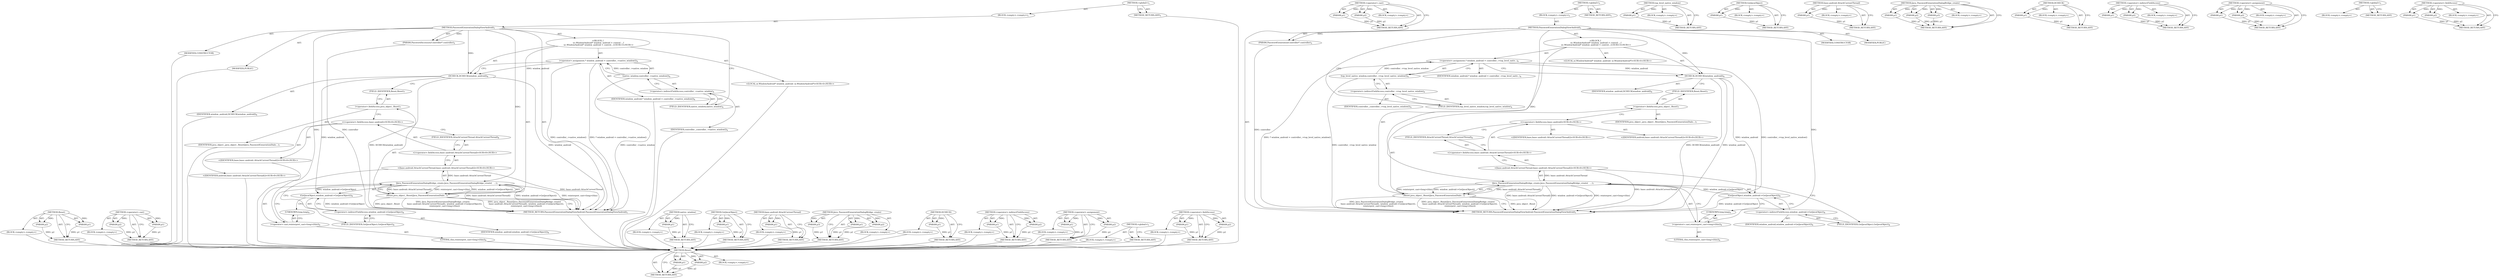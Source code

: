 digraph "&lt;operator&gt;.fieldAccess" {
vulnerable_83 [label=<(METHOD,Reset)>];
vulnerable_84 [label=<(PARAM,p1)>];
vulnerable_85 [label=<(PARAM,p2)>];
vulnerable_86 [label=<(BLOCK,&lt;empty&gt;,&lt;empty&gt;)>];
vulnerable_87 [label=<(METHOD_RETURN,ANY)>];
vulnerable_107 [label=<(METHOD,&lt;operator&gt;.cast)>];
vulnerable_108 [label=<(PARAM,p1)>];
vulnerable_109 [label=<(PARAM,p2)>];
vulnerable_110 [label=<(BLOCK,&lt;empty&gt;,&lt;empty&gt;)>];
vulnerable_111 [label=<(METHOD_RETURN,ANY)>];
vulnerable_6 [label=<(METHOD,&lt;global&gt;)<SUB>1</SUB>>];
vulnerable_7 [label=<(BLOCK,&lt;empty&gt;,&lt;empty&gt;)<SUB>1</SUB>>];
vulnerable_8 [label=<(METHOD,PasswordGenerationDialogViewAndroid)<SUB>1</SUB>>];
vulnerable_9 [label=<(PARAM,PasswordAccessoryController* controller)<SUB>2</SUB>>];
vulnerable_10 [label="<(BLOCK,{
  ui::WindowAndroid* window_android = control...,{
  ui::WindowAndroid* window_android = control...)<SUB>3</SUB>>"];
vulnerable_11 [label="<(LOCAL,ui.WindowAndroid* window_android: ui.WindowAndroid*)<SUB>4</SUB>>"];
vulnerable_12 [label=<(&lt;operator&gt;.assignment,* window_android = controller_-&gt;native_window())<SUB>4</SUB>>];
vulnerable_13 [label=<(IDENTIFIER,window_android,* window_android = controller_-&gt;native_window())<SUB>4</SUB>>];
vulnerable_14 [label=<(native_window,controller_-&gt;native_window())<SUB>4</SUB>>];
vulnerable_15 [label=<(&lt;operator&gt;.indirectFieldAccess,controller_-&gt;native_window)<SUB>4</SUB>>];
vulnerable_16 [label=<(IDENTIFIER,controller_,controller_-&gt;native_window())<SUB>4</SUB>>];
vulnerable_17 [label=<(FIELD_IDENTIFIER,native_window,native_window)<SUB>4</SUB>>];
vulnerable_18 [label=<(DCHECK,DCHECK(window_android))<SUB>6</SUB>>];
vulnerable_19 [label=<(IDENTIFIER,window_android,DCHECK(window_android))<SUB>6</SUB>>];
vulnerable_20 [label=<(Reset,java_object_.Reset(Java_PasswordGenerationDialo...)<SUB>7</SUB>>];
vulnerable_21 [label=<(&lt;operator&gt;.fieldAccess,java_object_.Reset)<SUB>7</SUB>>];
vulnerable_22 [label=<(IDENTIFIER,java_object_,java_object_.Reset(Java_PasswordGenerationDialo...)<SUB>7</SUB>>];
vulnerable_23 [label=<(FIELD_IDENTIFIER,Reset,Reset)<SUB>7</SUB>>];
vulnerable_24 [label=<(Java_PasswordGenerationDialogBridge_create,Java_PasswordGenerationDialogBridge_create(
   ...)<SUB>7</SUB>>];
vulnerable_25 [label="<(base.android.AttachCurrentThread,base::android::AttachCurrentThread())<SUB>8</SUB>>"];
vulnerable_26 [label="<(&lt;operator&gt;.fieldAccess,base::android::AttachCurrentThread)<SUB>8</SUB>>"];
vulnerable_27 [label="<(&lt;operator&gt;.fieldAccess,base::android)<SUB>8</SUB>>"];
vulnerable_28 [label="<(IDENTIFIER,base,base::android::AttachCurrentThread())<SUB>8</SUB>>"];
vulnerable_29 [label="<(IDENTIFIER,android,base::android::AttachCurrentThread())<SUB>8</SUB>>"];
vulnerable_30 [label=<(FIELD_IDENTIFIER,AttachCurrentThread,AttachCurrentThread)<SUB>8</SUB>>];
vulnerable_31 [label=<(GetJavaObject,window_android-&gt;GetJavaObject())<SUB>8</SUB>>];
vulnerable_32 [label=<(&lt;operator&gt;.indirectFieldAccess,window_android-&gt;GetJavaObject)<SUB>8</SUB>>];
vulnerable_33 [label=<(IDENTIFIER,window_android,window_android-&gt;GetJavaObject())<SUB>8</SUB>>];
vulnerable_34 [label=<(FIELD_IDENTIFIER,GetJavaObject,GetJavaObject)<SUB>8</SUB>>];
vulnerable_35 [label=<(&lt;operator&gt;.cast,reinterpret_cast&lt;long&gt;(this))<SUB>9</SUB>>];
vulnerable_36 [label=<(UNKNOWN,long,long)<SUB>9</SUB>>];
vulnerable_37 [label=<(LITERAL,this,reinterpret_cast&lt;long&gt;(this))<SUB>9</SUB>>];
vulnerable_38 [label=<(MODIFIER,CONSTRUCTOR)>];
vulnerable_39 [label=<(MODIFIER,PUBLIC)>];
vulnerable_40 [label=<(METHOD_RETURN,PasswordGenerationDialogViewAndroid.PasswordGenerationDialogViewAndroid)<SUB>1</SUB>>];
vulnerable_42 [label=<(METHOD_RETURN,ANY)<SUB>1</SUB>>];
vulnerable_70 [label=<(METHOD,native_window)>];
vulnerable_71 [label=<(PARAM,p1)>];
vulnerable_72 [label=<(BLOCK,&lt;empty&gt;,&lt;empty&gt;)>];
vulnerable_73 [label=<(METHOD_RETURN,ANY)>];
vulnerable_103 [label=<(METHOD,GetJavaObject)>];
vulnerable_104 [label=<(PARAM,p1)>];
vulnerable_105 [label=<(BLOCK,&lt;empty&gt;,&lt;empty&gt;)>];
vulnerable_106 [label=<(METHOD_RETURN,ANY)>];
vulnerable_99 [label=<(METHOD,base.android.AttachCurrentThread)>];
vulnerable_100 [label=<(PARAM,p1)>];
vulnerable_101 [label=<(BLOCK,&lt;empty&gt;,&lt;empty&gt;)>];
vulnerable_102 [label=<(METHOD_RETURN,ANY)>];
vulnerable_93 [label=<(METHOD,Java_PasswordGenerationDialogBridge_create)>];
vulnerable_94 [label=<(PARAM,p1)>];
vulnerable_95 [label=<(PARAM,p2)>];
vulnerable_96 [label=<(PARAM,p3)>];
vulnerable_97 [label=<(BLOCK,&lt;empty&gt;,&lt;empty&gt;)>];
vulnerable_98 [label=<(METHOD_RETURN,ANY)>];
vulnerable_79 [label=<(METHOD,DCHECK)>];
vulnerable_80 [label=<(PARAM,p1)>];
vulnerable_81 [label=<(BLOCK,&lt;empty&gt;,&lt;empty&gt;)>];
vulnerable_82 [label=<(METHOD_RETURN,ANY)>];
vulnerable_74 [label=<(METHOD,&lt;operator&gt;.indirectFieldAccess)>];
vulnerable_75 [label=<(PARAM,p1)>];
vulnerable_76 [label=<(PARAM,p2)>];
vulnerable_77 [label=<(BLOCK,&lt;empty&gt;,&lt;empty&gt;)>];
vulnerable_78 [label=<(METHOD_RETURN,ANY)>];
vulnerable_65 [label=<(METHOD,&lt;operator&gt;.assignment)>];
vulnerable_66 [label=<(PARAM,p1)>];
vulnerable_67 [label=<(PARAM,p2)>];
vulnerable_68 [label=<(BLOCK,&lt;empty&gt;,&lt;empty&gt;)>];
vulnerable_69 [label=<(METHOD_RETURN,ANY)>];
vulnerable_59 [label=<(METHOD,&lt;global&gt;)<SUB>1</SUB>>];
vulnerable_60 [label=<(BLOCK,&lt;empty&gt;,&lt;empty&gt;)>];
vulnerable_61 [label=<(METHOD_RETURN,ANY)>];
vulnerable_88 [label=<(METHOD,&lt;operator&gt;.fieldAccess)>];
vulnerable_89 [label=<(PARAM,p1)>];
vulnerable_90 [label=<(PARAM,p2)>];
vulnerable_91 [label=<(BLOCK,&lt;empty&gt;,&lt;empty&gt;)>];
vulnerable_92 [label=<(METHOD_RETURN,ANY)>];
fixed_83 [label=<(METHOD,Reset)>];
fixed_84 [label=<(PARAM,p1)>];
fixed_85 [label=<(PARAM,p2)>];
fixed_86 [label=<(BLOCK,&lt;empty&gt;,&lt;empty&gt;)>];
fixed_87 [label=<(METHOD_RETURN,ANY)>];
fixed_107 [label=<(METHOD,&lt;operator&gt;.cast)>];
fixed_108 [label=<(PARAM,p1)>];
fixed_109 [label=<(PARAM,p2)>];
fixed_110 [label=<(BLOCK,&lt;empty&gt;,&lt;empty&gt;)>];
fixed_111 [label=<(METHOD_RETURN,ANY)>];
fixed_6 [label=<(METHOD,&lt;global&gt;)<SUB>1</SUB>>];
fixed_7 [label=<(BLOCK,&lt;empty&gt;,&lt;empty&gt;)<SUB>1</SUB>>];
fixed_8 [label=<(METHOD,PasswordGenerationDialogViewAndroid)<SUB>1</SUB>>];
fixed_9 [label=<(PARAM,PasswordGenerationController* controller)<SUB>2</SUB>>];
fixed_10 [label="<(BLOCK,{
  ui::WindowAndroid* window_android = control...,{
  ui::WindowAndroid* window_android = control...)<SUB>3</SUB>>"];
fixed_11 [label="<(LOCAL,ui.WindowAndroid* window_android: ui.WindowAndroid*)<SUB>4</SUB>>"];
fixed_12 [label=<(&lt;operator&gt;.assignment,* window_android = controller_-&gt;top_level_nativ...)<SUB>4</SUB>>];
fixed_13 [label=<(IDENTIFIER,window_android,* window_android = controller_-&gt;top_level_nativ...)<SUB>4</SUB>>];
fixed_14 [label=<(top_level_native_window,controller_-&gt;top_level_native_window())<SUB>4</SUB>>];
fixed_15 [label=<(&lt;operator&gt;.indirectFieldAccess,controller_-&gt;top_level_native_window)<SUB>4</SUB>>];
fixed_16 [label=<(IDENTIFIER,controller_,controller_-&gt;top_level_native_window())<SUB>4</SUB>>];
fixed_17 [label=<(FIELD_IDENTIFIER,top_level_native_window,top_level_native_window)<SUB>4</SUB>>];
fixed_18 [label=<(DCHECK,DCHECK(window_android))<SUB>6</SUB>>];
fixed_19 [label=<(IDENTIFIER,window_android,DCHECK(window_android))<SUB>6</SUB>>];
fixed_20 [label=<(Reset,java_object_.Reset(Java_PasswordGenerationDialo...)<SUB>7</SUB>>];
fixed_21 [label=<(&lt;operator&gt;.fieldAccess,java_object_.Reset)<SUB>7</SUB>>];
fixed_22 [label=<(IDENTIFIER,java_object_,java_object_.Reset(Java_PasswordGenerationDialo...)<SUB>7</SUB>>];
fixed_23 [label=<(FIELD_IDENTIFIER,Reset,Reset)<SUB>7</SUB>>];
fixed_24 [label=<(Java_PasswordGenerationDialogBridge_create,Java_PasswordGenerationDialogBridge_create(
   ...)<SUB>7</SUB>>];
fixed_25 [label="<(base.android.AttachCurrentThread,base::android::AttachCurrentThread())<SUB>8</SUB>>"];
fixed_26 [label="<(&lt;operator&gt;.fieldAccess,base::android::AttachCurrentThread)<SUB>8</SUB>>"];
fixed_27 [label="<(&lt;operator&gt;.fieldAccess,base::android)<SUB>8</SUB>>"];
fixed_28 [label="<(IDENTIFIER,base,base::android::AttachCurrentThread())<SUB>8</SUB>>"];
fixed_29 [label="<(IDENTIFIER,android,base::android::AttachCurrentThread())<SUB>8</SUB>>"];
fixed_30 [label=<(FIELD_IDENTIFIER,AttachCurrentThread,AttachCurrentThread)<SUB>8</SUB>>];
fixed_31 [label=<(GetJavaObject,window_android-&gt;GetJavaObject())<SUB>8</SUB>>];
fixed_32 [label=<(&lt;operator&gt;.indirectFieldAccess,window_android-&gt;GetJavaObject)<SUB>8</SUB>>];
fixed_33 [label=<(IDENTIFIER,window_android,window_android-&gt;GetJavaObject())<SUB>8</SUB>>];
fixed_34 [label=<(FIELD_IDENTIFIER,GetJavaObject,GetJavaObject)<SUB>8</SUB>>];
fixed_35 [label=<(&lt;operator&gt;.cast,reinterpret_cast&lt;long&gt;(this))<SUB>9</SUB>>];
fixed_36 [label=<(UNKNOWN,long,long)<SUB>9</SUB>>];
fixed_37 [label=<(LITERAL,this,reinterpret_cast&lt;long&gt;(this))<SUB>9</SUB>>];
fixed_38 [label=<(MODIFIER,CONSTRUCTOR)>];
fixed_39 [label=<(MODIFIER,PUBLIC)>];
fixed_40 [label=<(METHOD_RETURN,PasswordGenerationDialogViewAndroid.PasswordGenerationDialogViewAndroid)<SUB>1</SUB>>];
fixed_42 [label=<(METHOD_RETURN,ANY)<SUB>1</SUB>>];
fixed_70 [label=<(METHOD,top_level_native_window)>];
fixed_71 [label=<(PARAM,p1)>];
fixed_72 [label=<(BLOCK,&lt;empty&gt;,&lt;empty&gt;)>];
fixed_73 [label=<(METHOD_RETURN,ANY)>];
fixed_103 [label=<(METHOD,GetJavaObject)>];
fixed_104 [label=<(PARAM,p1)>];
fixed_105 [label=<(BLOCK,&lt;empty&gt;,&lt;empty&gt;)>];
fixed_106 [label=<(METHOD_RETURN,ANY)>];
fixed_99 [label=<(METHOD,base.android.AttachCurrentThread)>];
fixed_100 [label=<(PARAM,p1)>];
fixed_101 [label=<(BLOCK,&lt;empty&gt;,&lt;empty&gt;)>];
fixed_102 [label=<(METHOD_RETURN,ANY)>];
fixed_93 [label=<(METHOD,Java_PasswordGenerationDialogBridge_create)>];
fixed_94 [label=<(PARAM,p1)>];
fixed_95 [label=<(PARAM,p2)>];
fixed_96 [label=<(PARAM,p3)>];
fixed_97 [label=<(BLOCK,&lt;empty&gt;,&lt;empty&gt;)>];
fixed_98 [label=<(METHOD_RETURN,ANY)>];
fixed_79 [label=<(METHOD,DCHECK)>];
fixed_80 [label=<(PARAM,p1)>];
fixed_81 [label=<(BLOCK,&lt;empty&gt;,&lt;empty&gt;)>];
fixed_82 [label=<(METHOD_RETURN,ANY)>];
fixed_74 [label=<(METHOD,&lt;operator&gt;.indirectFieldAccess)>];
fixed_75 [label=<(PARAM,p1)>];
fixed_76 [label=<(PARAM,p2)>];
fixed_77 [label=<(BLOCK,&lt;empty&gt;,&lt;empty&gt;)>];
fixed_78 [label=<(METHOD_RETURN,ANY)>];
fixed_65 [label=<(METHOD,&lt;operator&gt;.assignment)>];
fixed_66 [label=<(PARAM,p1)>];
fixed_67 [label=<(PARAM,p2)>];
fixed_68 [label=<(BLOCK,&lt;empty&gt;,&lt;empty&gt;)>];
fixed_69 [label=<(METHOD_RETURN,ANY)>];
fixed_59 [label=<(METHOD,&lt;global&gt;)<SUB>1</SUB>>];
fixed_60 [label=<(BLOCK,&lt;empty&gt;,&lt;empty&gt;)>];
fixed_61 [label=<(METHOD_RETURN,ANY)>];
fixed_88 [label=<(METHOD,&lt;operator&gt;.fieldAccess)>];
fixed_89 [label=<(PARAM,p1)>];
fixed_90 [label=<(PARAM,p2)>];
fixed_91 [label=<(BLOCK,&lt;empty&gt;,&lt;empty&gt;)>];
fixed_92 [label=<(METHOD_RETURN,ANY)>];
vulnerable_83 -> vulnerable_84  [key=0, label="AST: "];
vulnerable_83 -> vulnerable_84  [key=1, label="DDG: "];
vulnerable_83 -> vulnerable_86  [key=0, label="AST: "];
vulnerable_83 -> vulnerable_85  [key=0, label="AST: "];
vulnerable_83 -> vulnerable_85  [key=1, label="DDG: "];
vulnerable_83 -> vulnerable_87  [key=0, label="AST: "];
vulnerable_83 -> vulnerable_87  [key=1, label="CFG: "];
vulnerable_84 -> vulnerable_87  [key=0, label="DDG: p1"];
vulnerable_85 -> vulnerable_87  [key=0, label="DDG: p2"];
vulnerable_86 -> fixed_83  [key=0];
vulnerable_87 -> fixed_83  [key=0];
vulnerable_107 -> vulnerable_108  [key=0, label="AST: "];
vulnerable_107 -> vulnerable_108  [key=1, label="DDG: "];
vulnerable_107 -> vulnerable_110  [key=0, label="AST: "];
vulnerable_107 -> vulnerable_109  [key=0, label="AST: "];
vulnerable_107 -> vulnerable_109  [key=1, label="DDG: "];
vulnerable_107 -> vulnerable_111  [key=0, label="AST: "];
vulnerable_107 -> vulnerable_111  [key=1, label="CFG: "];
vulnerable_108 -> vulnerable_111  [key=0, label="DDG: p1"];
vulnerable_109 -> vulnerable_111  [key=0, label="DDG: p2"];
vulnerable_110 -> fixed_83  [key=0];
vulnerable_111 -> fixed_83  [key=0];
vulnerable_6 -> vulnerable_7  [key=0, label="AST: "];
vulnerable_6 -> vulnerable_42  [key=0, label="AST: "];
vulnerable_6 -> vulnerable_42  [key=1, label="CFG: "];
vulnerable_7 -> vulnerable_8  [key=0, label="AST: "];
vulnerable_8 -> vulnerable_9  [key=0, label="AST: "];
vulnerable_8 -> vulnerable_9  [key=1, label="DDG: "];
vulnerable_8 -> vulnerable_10  [key=0, label="AST: "];
vulnerable_8 -> vulnerable_38  [key=0, label="AST: "];
vulnerable_8 -> vulnerable_39  [key=0, label="AST: "];
vulnerable_8 -> vulnerable_40  [key=0, label="AST: "];
vulnerable_8 -> vulnerable_17  [key=0, label="CFG: "];
vulnerable_8 -> vulnerable_18  [key=0, label="DDG: "];
vulnerable_8 -> vulnerable_24  [key=0, label="DDG: "];
vulnerable_8 -> vulnerable_35  [key=0, label="DDG: "];
vulnerable_9 -> vulnerable_40  [key=0, label="DDG: controller"];
vulnerable_10 -> vulnerable_11  [key=0, label="AST: "];
vulnerable_10 -> vulnerable_12  [key=0, label="AST: "];
vulnerable_10 -> vulnerable_18  [key=0, label="AST: "];
vulnerable_10 -> vulnerable_20  [key=0, label="AST: "];
vulnerable_11 -> fixed_83  [key=0];
vulnerable_12 -> vulnerable_13  [key=0, label="AST: "];
vulnerable_12 -> vulnerable_14  [key=0, label="AST: "];
vulnerable_12 -> vulnerable_18  [key=0, label="CFG: "];
vulnerable_12 -> vulnerable_18  [key=1, label="DDG: window_android"];
vulnerable_12 -> vulnerable_40  [key=0, label="DDG: controller_-&gt;native_window()"];
vulnerable_12 -> vulnerable_40  [key=1, label="DDG: * window_android = controller_-&gt;native_window()"];
vulnerable_13 -> fixed_83  [key=0];
vulnerable_14 -> vulnerable_15  [key=0, label="AST: "];
vulnerable_14 -> vulnerable_12  [key=0, label="CFG: "];
vulnerable_14 -> vulnerable_12  [key=1, label="DDG: controller_-&gt;native_window"];
vulnerable_14 -> vulnerable_40  [key=0, label="DDG: controller_-&gt;native_window"];
vulnerable_15 -> vulnerable_16  [key=0, label="AST: "];
vulnerable_15 -> vulnerable_17  [key=0, label="AST: "];
vulnerable_15 -> vulnerable_14  [key=0, label="CFG: "];
vulnerable_16 -> fixed_83  [key=0];
vulnerable_17 -> vulnerable_15  [key=0, label="CFG: "];
vulnerable_18 -> vulnerable_19  [key=0, label="AST: "];
vulnerable_18 -> vulnerable_23  [key=0, label="CFG: "];
vulnerable_18 -> vulnerable_40  [key=0, label="DDG: window_android"];
vulnerable_18 -> vulnerable_40  [key=1, label="DDG: DCHECK(window_android)"];
vulnerable_18 -> vulnerable_31  [key=0, label="DDG: window_android"];
vulnerable_19 -> fixed_83  [key=0];
vulnerable_20 -> vulnerable_21  [key=0, label="AST: "];
vulnerable_20 -> vulnerable_24  [key=0, label="AST: "];
vulnerable_20 -> vulnerable_40  [key=0, label="CFG: "];
vulnerable_20 -> vulnerable_40  [key=1, label="DDG: java_object_.Reset"];
vulnerable_20 -> vulnerable_40  [key=2, label="DDG: Java_PasswordGenerationDialogBridge_create(
      base::android::AttachCurrentThread(), window_android-&gt;GetJavaObject(),
      reinterpret_cast&lt;long&gt;(this))"];
vulnerable_20 -> vulnerable_40  [key=3, label="DDG: java_object_.Reset(Java_PasswordGenerationDialogBridge_create(
      base::android::AttachCurrentThread(), window_android-&gt;GetJavaObject(),
      reinterpret_cast&lt;long&gt;(this)))"];
vulnerable_21 -> vulnerable_22  [key=0, label="AST: "];
vulnerable_21 -> vulnerable_23  [key=0, label="AST: "];
vulnerable_21 -> vulnerable_27  [key=0, label="CFG: "];
vulnerable_22 -> fixed_83  [key=0];
vulnerable_23 -> vulnerable_21  [key=0, label="CFG: "];
vulnerable_24 -> vulnerable_25  [key=0, label="AST: "];
vulnerable_24 -> vulnerable_31  [key=0, label="AST: "];
vulnerable_24 -> vulnerable_35  [key=0, label="AST: "];
vulnerable_24 -> vulnerable_20  [key=0, label="CFG: "];
vulnerable_24 -> vulnerable_20  [key=1, label="DDG: base::android::AttachCurrentThread()"];
vulnerable_24 -> vulnerable_20  [key=2, label="DDG: window_android-&gt;GetJavaObject()"];
vulnerable_24 -> vulnerable_20  [key=3, label="DDG: reinterpret_cast&lt;long&gt;(this)"];
vulnerable_24 -> vulnerable_40  [key=0, label="DDG: base::android::AttachCurrentThread()"];
vulnerable_24 -> vulnerable_40  [key=1, label="DDG: window_android-&gt;GetJavaObject()"];
vulnerable_24 -> vulnerable_40  [key=2, label="DDG: reinterpret_cast&lt;long&gt;(this)"];
vulnerable_25 -> vulnerable_26  [key=0, label="AST: "];
vulnerable_25 -> vulnerable_34  [key=0, label="CFG: "];
vulnerable_25 -> vulnerable_40  [key=0, label="DDG: base::android::AttachCurrentThread"];
vulnerable_25 -> vulnerable_24  [key=0, label="DDG: base::android::AttachCurrentThread"];
vulnerable_26 -> vulnerable_27  [key=0, label="AST: "];
vulnerable_26 -> vulnerable_30  [key=0, label="AST: "];
vulnerable_26 -> vulnerable_25  [key=0, label="CFG: "];
vulnerable_27 -> vulnerable_28  [key=0, label="AST: "];
vulnerable_27 -> vulnerable_29  [key=0, label="AST: "];
vulnerable_27 -> vulnerable_30  [key=0, label="CFG: "];
vulnerable_28 -> fixed_83  [key=0];
vulnerable_29 -> fixed_83  [key=0];
vulnerable_30 -> vulnerable_26  [key=0, label="CFG: "];
vulnerable_31 -> vulnerable_32  [key=0, label="AST: "];
vulnerable_31 -> vulnerable_36  [key=0, label="CFG: "];
vulnerable_31 -> vulnerable_40  [key=0, label="DDG: window_android-&gt;GetJavaObject"];
vulnerable_31 -> vulnerable_24  [key=0, label="DDG: window_android-&gt;GetJavaObject"];
vulnerable_32 -> vulnerable_33  [key=0, label="AST: "];
vulnerable_32 -> vulnerable_34  [key=0, label="AST: "];
vulnerable_32 -> vulnerable_31  [key=0, label="CFG: "];
vulnerable_33 -> fixed_83  [key=0];
vulnerable_34 -> vulnerable_32  [key=0, label="CFG: "];
vulnerable_35 -> vulnerable_36  [key=0, label="AST: "];
vulnerable_35 -> vulnerable_37  [key=0, label="AST: "];
vulnerable_35 -> vulnerable_24  [key=0, label="CFG: "];
vulnerable_36 -> vulnerable_35  [key=0, label="CFG: "];
vulnerable_37 -> fixed_83  [key=0];
vulnerable_38 -> fixed_83  [key=0];
vulnerable_39 -> fixed_83  [key=0];
vulnerable_40 -> fixed_83  [key=0];
vulnerable_42 -> fixed_83  [key=0];
vulnerable_70 -> vulnerable_71  [key=0, label="AST: "];
vulnerable_70 -> vulnerable_71  [key=1, label="DDG: "];
vulnerable_70 -> vulnerable_72  [key=0, label="AST: "];
vulnerable_70 -> vulnerable_73  [key=0, label="AST: "];
vulnerable_70 -> vulnerable_73  [key=1, label="CFG: "];
vulnerable_71 -> vulnerable_73  [key=0, label="DDG: p1"];
vulnerable_72 -> fixed_83  [key=0];
vulnerable_73 -> fixed_83  [key=0];
vulnerable_103 -> vulnerable_104  [key=0, label="AST: "];
vulnerable_103 -> vulnerable_104  [key=1, label="DDG: "];
vulnerable_103 -> vulnerable_105  [key=0, label="AST: "];
vulnerable_103 -> vulnerable_106  [key=0, label="AST: "];
vulnerable_103 -> vulnerable_106  [key=1, label="CFG: "];
vulnerable_104 -> vulnerable_106  [key=0, label="DDG: p1"];
vulnerable_105 -> fixed_83  [key=0];
vulnerable_106 -> fixed_83  [key=0];
vulnerable_99 -> vulnerable_100  [key=0, label="AST: "];
vulnerable_99 -> vulnerable_100  [key=1, label="DDG: "];
vulnerable_99 -> vulnerable_101  [key=0, label="AST: "];
vulnerable_99 -> vulnerable_102  [key=0, label="AST: "];
vulnerable_99 -> vulnerable_102  [key=1, label="CFG: "];
vulnerable_100 -> vulnerable_102  [key=0, label="DDG: p1"];
vulnerable_101 -> fixed_83  [key=0];
vulnerable_102 -> fixed_83  [key=0];
vulnerable_93 -> vulnerable_94  [key=0, label="AST: "];
vulnerable_93 -> vulnerable_94  [key=1, label="DDG: "];
vulnerable_93 -> vulnerable_97  [key=0, label="AST: "];
vulnerable_93 -> vulnerable_95  [key=0, label="AST: "];
vulnerable_93 -> vulnerable_95  [key=1, label="DDG: "];
vulnerable_93 -> vulnerable_98  [key=0, label="AST: "];
vulnerable_93 -> vulnerable_98  [key=1, label="CFG: "];
vulnerable_93 -> vulnerable_96  [key=0, label="AST: "];
vulnerable_93 -> vulnerable_96  [key=1, label="DDG: "];
vulnerable_94 -> vulnerable_98  [key=0, label="DDG: p1"];
vulnerable_95 -> vulnerable_98  [key=0, label="DDG: p2"];
vulnerable_96 -> vulnerable_98  [key=0, label="DDG: p3"];
vulnerable_97 -> fixed_83  [key=0];
vulnerable_98 -> fixed_83  [key=0];
vulnerable_79 -> vulnerable_80  [key=0, label="AST: "];
vulnerable_79 -> vulnerable_80  [key=1, label="DDG: "];
vulnerable_79 -> vulnerable_81  [key=0, label="AST: "];
vulnerable_79 -> vulnerable_82  [key=0, label="AST: "];
vulnerable_79 -> vulnerable_82  [key=1, label="CFG: "];
vulnerable_80 -> vulnerable_82  [key=0, label="DDG: p1"];
vulnerable_81 -> fixed_83  [key=0];
vulnerable_82 -> fixed_83  [key=0];
vulnerable_74 -> vulnerable_75  [key=0, label="AST: "];
vulnerable_74 -> vulnerable_75  [key=1, label="DDG: "];
vulnerable_74 -> vulnerable_77  [key=0, label="AST: "];
vulnerable_74 -> vulnerable_76  [key=0, label="AST: "];
vulnerable_74 -> vulnerable_76  [key=1, label="DDG: "];
vulnerable_74 -> vulnerable_78  [key=0, label="AST: "];
vulnerable_74 -> vulnerable_78  [key=1, label="CFG: "];
vulnerable_75 -> vulnerable_78  [key=0, label="DDG: p1"];
vulnerable_76 -> vulnerable_78  [key=0, label="DDG: p2"];
vulnerable_77 -> fixed_83  [key=0];
vulnerable_78 -> fixed_83  [key=0];
vulnerable_65 -> vulnerable_66  [key=0, label="AST: "];
vulnerable_65 -> vulnerable_66  [key=1, label="DDG: "];
vulnerable_65 -> vulnerable_68  [key=0, label="AST: "];
vulnerable_65 -> vulnerable_67  [key=0, label="AST: "];
vulnerable_65 -> vulnerable_67  [key=1, label="DDG: "];
vulnerable_65 -> vulnerable_69  [key=0, label="AST: "];
vulnerable_65 -> vulnerable_69  [key=1, label="CFG: "];
vulnerable_66 -> vulnerable_69  [key=0, label="DDG: p1"];
vulnerable_67 -> vulnerable_69  [key=0, label="DDG: p2"];
vulnerable_68 -> fixed_83  [key=0];
vulnerable_69 -> fixed_83  [key=0];
vulnerable_59 -> vulnerable_60  [key=0, label="AST: "];
vulnerable_59 -> vulnerable_61  [key=0, label="AST: "];
vulnerable_59 -> vulnerable_61  [key=1, label="CFG: "];
vulnerable_60 -> fixed_83  [key=0];
vulnerable_61 -> fixed_83  [key=0];
vulnerable_88 -> vulnerable_89  [key=0, label="AST: "];
vulnerable_88 -> vulnerable_89  [key=1, label="DDG: "];
vulnerable_88 -> vulnerable_91  [key=0, label="AST: "];
vulnerable_88 -> vulnerable_90  [key=0, label="AST: "];
vulnerable_88 -> vulnerable_90  [key=1, label="DDG: "];
vulnerable_88 -> vulnerable_92  [key=0, label="AST: "];
vulnerable_88 -> vulnerable_92  [key=1, label="CFG: "];
vulnerable_89 -> vulnerable_92  [key=0, label="DDG: p1"];
vulnerable_90 -> vulnerable_92  [key=0, label="DDG: p2"];
vulnerable_91 -> fixed_83  [key=0];
vulnerable_92 -> fixed_83  [key=0];
fixed_83 -> fixed_84  [key=0, label="AST: "];
fixed_83 -> fixed_84  [key=1, label="DDG: "];
fixed_83 -> fixed_86  [key=0, label="AST: "];
fixed_83 -> fixed_85  [key=0, label="AST: "];
fixed_83 -> fixed_85  [key=1, label="DDG: "];
fixed_83 -> fixed_87  [key=0, label="AST: "];
fixed_83 -> fixed_87  [key=1, label="CFG: "];
fixed_84 -> fixed_87  [key=0, label="DDG: p1"];
fixed_85 -> fixed_87  [key=0, label="DDG: p2"];
fixed_107 -> fixed_108  [key=0, label="AST: "];
fixed_107 -> fixed_108  [key=1, label="DDG: "];
fixed_107 -> fixed_110  [key=0, label="AST: "];
fixed_107 -> fixed_109  [key=0, label="AST: "];
fixed_107 -> fixed_109  [key=1, label="DDG: "];
fixed_107 -> fixed_111  [key=0, label="AST: "];
fixed_107 -> fixed_111  [key=1, label="CFG: "];
fixed_108 -> fixed_111  [key=0, label="DDG: p1"];
fixed_109 -> fixed_111  [key=0, label="DDG: p2"];
fixed_6 -> fixed_7  [key=0, label="AST: "];
fixed_6 -> fixed_42  [key=0, label="AST: "];
fixed_6 -> fixed_42  [key=1, label="CFG: "];
fixed_7 -> fixed_8  [key=0, label="AST: "];
fixed_8 -> fixed_9  [key=0, label="AST: "];
fixed_8 -> fixed_9  [key=1, label="DDG: "];
fixed_8 -> fixed_10  [key=0, label="AST: "];
fixed_8 -> fixed_38  [key=0, label="AST: "];
fixed_8 -> fixed_39  [key=0, label="AST: "];
fixed_8 -> fixed_40  [key=0, label="AST: "];
fixed_8 -> fixed_17  [key=0, label="CFG: "];
fixed_8 -> fixed_18  [key=0, label="DDG: "];
fixed_8 -> fixed_24  [key=0, label="DDG: "];
fixed_8 -> fixed_35  [key=0, label="DDG: "];
fixed_9 -> fixed_40  [key=0, label="DDG: controller"];
fixed_10 -> fixed_11  [key=0, label="AST: "];
fixed_10 -> fixed_12  [key=0, label="AST: "];
fixed_10 -> fixed_18  [key=0, label="AST: "];
fixed_10 -> fixed_20  [key=0, label="AST: "];
fixed_12 -> fixed_13  [key=0, label="AST: "];
fixed_12 -> fixed_14  [key=0, label="AST: "];
fixed_12 -> fixed_18  [key=0, label="CFG: "];
fixed_12 -> fixed_18  [key=1, label="DDG: window_android"];
fixed_12 -> fixed_40  [key=0, label="DDG: controller_-&gt;top_level_native_window()"];
fixed_12 -> fixed_40  [key=1, label="DDG: * window_android = controller_-&gt;top_level_native_window()"];
fixed_14 -> fixed_15  [key=0, label="AST: "];
fixed_14 -> fixed_12  [key=0, label="CFG: "];
fixed_14 -> fixed_12  [key=1, label="DDG: controller_-&gt;top_level_native_window"];
fixed_14 -> fixed_40  [key=0, label="DDG: controller_-&gt;top_level_native_window"];
fixed_15 -> fixed_16  [key=0, label="AST: "];
fixed_15 -> fixed_17  [key=0, label="AST: "];
fixed_15 -> fixed_14  [key=0, label="CFG: "];
fixed_17 -> fixed_15  [key=0, label="CFG: "];
fixed_18 -> fixed_19  [key=0, label="AST: "];
fixed_18 -> fixed_23  [key=0, label="CFG: "];
fixed_18 -> fixed_40  [key=0, label="DDG: window_android"];
fixed_18 -> fixed_40  [key=1, label="DDG: DCHECK(window_android)"];
fixed_18 -> fixed_31  [key=0, label="DDG: window_android"];
fixed_20 -> fixed_21  [key=0, label="AST: "];
fixed_20 -> fixed_24  [key=0, label="AST: "];
fixed_20 -> fixed_40  [key=0, label="CFG: "];
fixed_20 -> fixed_40  [key=1, label="DDG: java_object_.Reset"];
fixed_20 -> fixed_40  [key=2, label="DDG: Java_PasswordGenerationDialogBridge_create(
      base::android::AttachCurrentThread(), window_android-&gt;GetJavaObject(),
      reinterpret_cast&lt;long&gt;(this))"];
fixed_20 -> fixed_40  [key=3, label="DDG: java_object_.Reset(Java_PasswordGenerationDialogBridge_create(
      base::android::AttachCurrentThread(), window_android-&gt;GetJavaObject(),
      reinterpret_cast&lt;long&gt;(this)))"];
fixed_21 -> fixed_22  [key=0, label="AST: "];
fixed_21 -> fixed_23  [key=0, label="AST: "];
fixed_21 -> fixed_27  [key=0, label="CFG: "];
fixed_23 -> fixed_21  [key=0, label="CFG: "];
fixed_24 -> fixed_25  [key=0, label="AST: "];
fixed_24 -> fixed_31  [key=0, label="AST: "];
fixed_24 -> fixed_35  [key=0, label="AST: "];
fixed_24 -> fixed_20  [key=0, label="CFG: "];
fixed_24 -> fixed_20  [key=1, label="DDG: base::android::AttachCurrentThread()"];
fixed_24 -> fixed_20  [key=2, label="DDG: window_android-&gt;GetJavaObject()"];
fixed_24 -> fixed_20  [key=3, label="DDG: reinterpret_cast&lt;long&gt;(this)"];
fixed_24 -> fixed_40  [key=0, label="DDG: base::android::AttachCurrentThread()"];
fixed_24 -> fixed_40  [key=1, label="DDG: window_android-&gt;GetJavaObject()"];
fixed_24 -> fixed_40  [key=2, label="DDG: reinterpret_cast&lt;long&gt;(this)"];
fixed_25 -> fixed_26  [key=0, label="AST: "];
fixed_25 -> fixed_34  [key=0, label="CFG: "];
fixed_25 -> fixed_40  [key=0, label="DDG: base::android::AttachCurrentThread"];
fixed_25 -> fixed_24  [key=0, label="DDG: base::android::AttachCurrentThread"];
fixed_26 -> fixed_27  [key=0, label="AST: "];
fixed_26 -> fixed_30  [key=0, label="AST: "];
fixed_26 -> fixed_25  [key=0, label="CFG: "];
fixed_27 -> fixed_28  [key=0, label="AST: "];
fixed_27 -> fixed_29  [key=0, label="AST: "];
fixed_27 -> fixed_30  [key=0, label="CFG: "];
fixed_30 -> fixed_26  [key=0, label="CFG: "];
fixed_31 -> fixed_32  [key=0, label="AST: "];
fixed_31 -> fixed_36  [key=0, label="CFG: "];
fixed_31 -> fixed_40  [key=0, label="DDG: window_android-&gt;GetJavaObject"];
fixed_31 -> fixed_24  [key=0, label="DDG: window_android-&gt;GetJavaObject"];
fixed_32 -> fixed_33  [key=0, label="AST: "];
fixed_32 -> fixed_34  [key=0, label="AST: "];
fixed_32 -> fixed_31  [key=0, label="CFG: "];
fixed_34 -> fixed_32  [key=0, label="CFG: "];
fixed_35 -> fixed_36  [key=0, label="AST: "];
fixed_35 -> fixed_37  [key=0, label="AST: "];
fixed_35 -> fixed_24  [key=0, label="CFG: "];
fixed_36 -> fixed_35  [key=0, label="CFG: "];
fixed_70 -> fixed_71  [key=0, label="AST: "];
fixed_70 -> fixed_71  [key=1, label="DDG: "];
fixed_70 -> fixed_72  [key=0, label="AST: "];
fixed_70 -> fixed_73  [key=0, label="AST: "];
fixed_70 -> fixed_73  [key=1, label="CFG: "];
fixed_71 -> fixed_73  [key=0, label="DDG: p1"];
fixed_103 -> fixed_104  [key=0, label="AST: "];
fixed_103 -> fixed_104  [key=1, label="DDG: "];
fixed_103 -> fixed_105  [key=0, label="AST: "];
fixed_103 -> fixed_106  [key=0, label="AST: "];
fixed_103 -> fixed_106  [key=1, label="CFG: "];
fixed_104 -> fixed_106  [key=0, label="DDG: p1"];
fixed_99 -> fixed_100  [key=0, label="AST: "];
fixed_99 -> fixed_100  [key=1, label="DDG: "];
fixed_99 -> fixed_101  [key=0, label="AST: "];
fixed_99 -> fixed_102  [key=0, label="AST: "];
fixed_99 -> fixed_102  [key=1, label="CFG: "];
fixed_100 -> fixed_102  [key=0, label="DDG: p1"];
fixed_93 -> fixed_94  [key=0, label="AST: "];
fixed_93 -> fixed_94  [key=1, label="DDG: "];
fixed_93 -> fixed_97  [key=0, label="AST: "];
fixed_93 -> fixed_95  [key=0, label="AST: "];
fixed_93 -> fixed_95  [key=1, label="DDG: "];
fixed_93 -> fixed_98  [key=0, label="AST: "];
fixed_93 -> fixed_98  [key=1, label="CFG: "];
fixed_93 -> fixed_96  [key=0, label="AST: "];
fixed_93 -> fixed_96  [key=1, label="DDG: "];
fixed_94 -> fixed_98  [key=0, label="DDG: p1"];
fixed_95 -> fixed_98  [key=0, label="DDG: p2"];
fixed_96 -> fixed_98  [key=0, label="DDG: p3"];
fixed_79 -> fixed_80  [key=0, label="AST: "];
fixed_79 -> fixed_80  [key=1, label="DDG: "];
fixed_79 -> fixed_81  [key=0, label="AST: "];
fixed_79 -> fixed_82  [key=0, label="AST: "];
fixed_79 -> fixed_82  [key=1, label="CFG: "];
fixed_80 -> fixed_82  [key=0, label="DDG: p1"];
fixed_74 -> fixed_75  [key=0, label="AST: "];
fixed_74 -> fixed_75  [key=1, label="DDG: "];
fixed_74 -> fixed_77  [key=0, label="AST: "];
fixed_74 -> fixed_76  [key=0, label="AST: "];
fixed_74 -> fixed_76  [key=1, label="DDG: "];
fixed_74 -> fixed_78  [key=0, label="AST: "];
fixed_74 -> fixed_78  [key=1, label="CFG: "];
fixed_75 -> fixed_78  [key=0, label="DDG: p1"];
fixed_76 -> fixed_78  [key=0, label="DDG: p2"];
fixed_65 -> fixed_66  [key=0, label="AST: "];
fixed_65 -> fixed_66  [key=1, label="DDG: "];
fixed_65 -> fixed_68  [key=0, label="AST: "];
fixed_65 -> fixed_67  [key=0, label="AST: "];
fixed_65 -> fixed_67  [key=1, label="DDG: "];
fixed_65 -> fixed_69  [key=0, label="AST: "];
fixed_65 -> fixed_69  [key=1, label="CFG: "];
fixed_66 -> fixed_69  [key=0, label="DDG: p1"];
fixed_67 -> fixed_69  [key=0, label="DDG: p2"];
fixed_59 -> fixed_60  [key=0, label="AST: "];
fixed_59 -> fixed_61  [key=0, label="AST: "];
fixed_59 -> fixed_61  [key=1, label="CFG: "];
fixed_88 -> fixed_89  [key=0, label="AST: "];
fixed_88 -> fixed_89  [key=1, label="DDG: "];
fixed_88 -> fixed_91  [key=0, label="AST: "];
fixed_88 -> fixed_90  [key=0, label="AST: "];
fixed_88 -> fixed_90  [key=1, label="DDG: "];
fixed_88 -> fixed_92  [key=0, label="AST: "];
fixed_88 -> fixed_92  [key=1, label="CFG: "];
fixed_89 -> fixed_92  [key=0, label="DDG: p1"];
fixed_90 -> fixed_92  [key=0, label="DDG: p2"];
}
